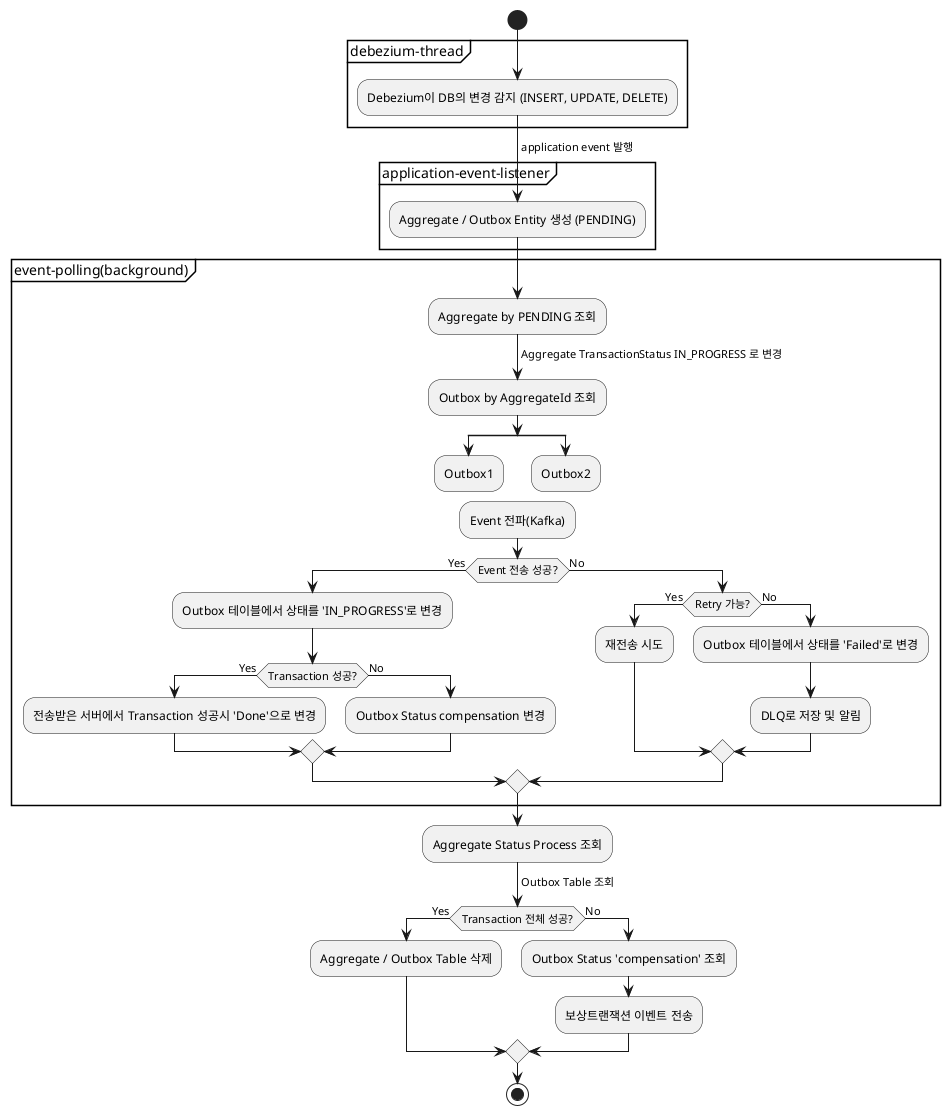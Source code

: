 @startuml
start
group debezium-thread
    :Debezium이 DB의 변경 감지 (INSERT, UPDATE, DELETE);
    -> application event 발행;
end group

group application-event-listener
    :Aggregate / Outbox Entity 생성 (PENDING);
end group

group event-polling(background)
    :Aggregate by PENDING 조회;
    -> Aggregate TransactionStatus IN_PROGRESS 로 변경;
    :Outbox by AggregateId 조회;

split
    :Outbox1;
    detach
split again
    :Outbox2;
    detach
split end

:Event 전파(Kafka);

if (Event 전송 성공?) then (Yes)
    :Outbox 테이블에서 상태를 'IN_PROGRESS'로 변경;
    if (Transaction 성공?) then (Yes)
        :전송받은 서버에서 Transaction 성공시 'Done'으로 변경;
    else (No)
        :Outbox Status compensation 변경;
    endif
else (No)
    if (Retry 가능?) then (Yes)
        :재전송 시도;
    else (No)
        :Outbox 테이블에서 상태를 'Failed'로 변경;
        :DLQ로 저장 및 알림;
    endif
endif
end group
:Aggregate Status Process 조회;
-> Outbox Table 조회;
if (Transaction 전체 성공?) then (Yes)
    :Aggregate / Outbox Table 삭제;

else (No)
    :Outbox Status 'compensation' 조회;
    :보상트랜잭션 이벤트 전송;
endif
stop
@enduml
